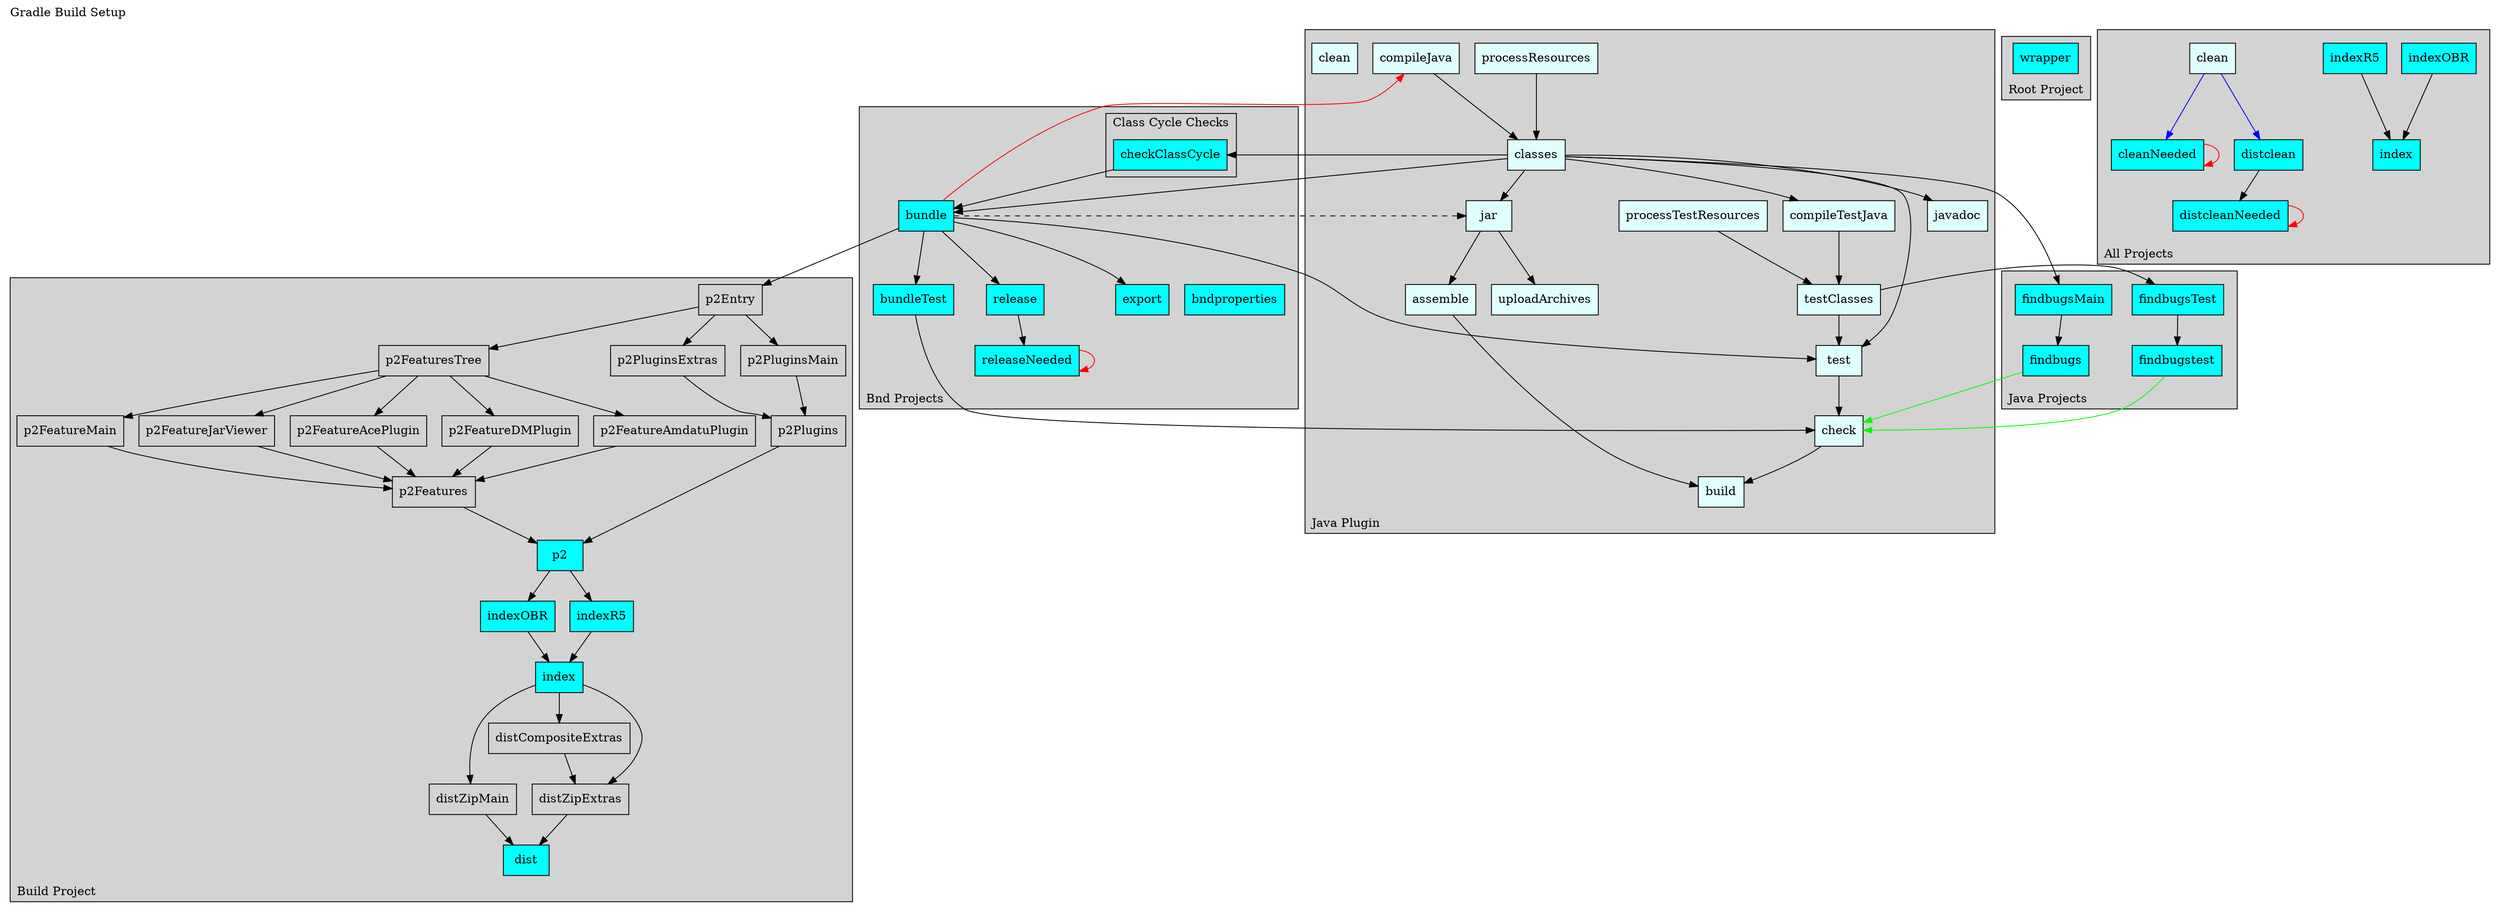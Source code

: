 digraph GradleSetup {
  label="Gradle Build Setup"
  labelloc=t
  labeljust=l

  subgraph cluster1 {
    label="Java Plugin";
    labelloc=b
    labeljust=l
    style=filled;
    fillcolor=lightgrey;
    color=black;

    subgraph cluster11 {
      label="";
      style=invis;
      compileJava          [shape=box, style=filled, fillcolor=lightcyan, label="compileJava"         ]
      processResources     [shape=box, style=filled, fillcolor=lightcyan, label="processResources"    ]
      classes              [shape=box, style=filled, fillcolor=lightcyan, label="classes"             ]
      jar                  [shape=box, style=filled, fillcolor=lightcyan, label="jar"                 ]
    }

    subgraph cluster12 {
      label="";
      style=invis;
      compileTestJava      [shape=box, style=filled, fillcolor=lightcyan, label="compileTestJava"     ]
      processTestResources [shape=box, style=filled, fillcolor=lightcyan, label="processTestResources"]
      testClasses          [shape=box, style=filled, fillcolor=lightcyan, label="testClasses"         ]
      test                 [shape=box, style=filled, fillcolor=lightcyan, label="test"                ]
      check                [shape=box, style=filled, fillcolor=lightcyan, label="check"               ]
    }

    subgraph cluster13 {
      label="";
      style=invis;
      uploadArchives       [shape=box, style=filled, fillcolor=lightcyan, label="uploadArchives"      ]
      assemble             [shape=box, style=filled, fillcolor=lightcyan, label="assemble"            ]
    }

    build                  [shape=box, style=filled, fillcolor=lightcyan, label="build"               ]
    javadoc                [shape=box, style=filled, fillcolor=lightcyan, label="javadoc"             ]
    cleanJava              [shape=box, style=filled, fillcolor=lightcyan, label="clean"               ]

    compileJava            -> classes
    processResources       -> classes
    classes                -> javadoc
    classes                -> test
    classes                -> compileTestJava
    classes                -> jar
    compileTestJava        -> testClasses
    processTestResources   -> testClasses
    jar                    -> uploadArchives
    jar                    -> assemble
    testClasses            -> test
    assemble               -> build
    test                   -> check
    check                  -> build
  }


  subgraph cluster2 {
    label="Bnd Projects";
    labelloc=b
    labeljust=l
    style=filled;
    fillcolor=lightgrey;
    color=black;

    subgraph cluster21 {
      label="";
      style=invis;
      bundle               [shape=box, style=filled, fillcolor=cyan     , label="bundle"              ]
      bundleTest           [shape=box, style=filled, fillcolor=cyan     , label="bundleTest"          ]
    }

    subgraph cluster22 {
      label="";
      style=invis;
      release              [shape=box, style=filled, fillcolor=cyan     , label="release"             ]
      releaseNeeded        [shape=box, style=filled, fillcolor=cyan     , label="releaseNeeded"       ]
    }

    subgraph cluster23 {
      label="";
      style=invis;
      bndproperties        [shape=box, style=filled, fillcolor=cyan     , label="bndproperties"       ]
      export               [shape=box, style=filled, fillcolor=cyan     , label="export"              ]
    }

  subgraph cluster100 {
    label="Class Cycle Checks";
    labelloc=t
    labeljust=l
    style=filled;
    fillcolor=lightgrey;
    color=black;

    checkClassCycle        [shape=box, style=filled, fillcolor=cyan     , label="checkClassCycle"     ]

    classes                -> checkClassCycle
    checkClassCycle        -> bundle
  }

    classes                -> bundle
    bundle                 -> compileJava        [color=red   ]
    bundle                 -> jar                [style=dashed]
    bundle                 -> bundleTest
    bundle                 -> test
    bundle                 -> release
    bundle                 -> export
    bundleTest             -> check
    release                -> releaseNeeded
    releaseNeeded          -> releaseNeeded      [color=red   ]
  }


  subgraph cluster3 {
    label="Root Project";
    labelloc=b
    labeljust=l
    style=filled;
    fillcolor=lightgrey;
    color=black;

    wrapper                [shape=box, style=filled, fillcolor=cyan     , label="wrapper"             ]
  }


  subgraph cluster4 {
    label="Java Projects";
    labelloc=b
    labeljust=l
    style=filled;
    fillcolor=lightgrey;
    color=black;

    subgraph cluster41 {
      label="";
      style=invis;
      findbugstest         [shape=box, style=filled, fillcolor=cyan     , label="findbugstest"        ]
      findbugsTest         [shape=box, style=filled, fillcolor=cyan     , label="findbugsTest"        ]
    }

    subgraph cluster42 {
      label="";
      style=invis;
      findbugs             [shape=box, style=filled, fillcolor=cyan     , label="findbugs"            ]
      findbugsMain         [shape=box, style=filled, fillcolor=cyan     , label="findbugsMain"        ]
    }

    classes                -> findbugsMain
    testClasses            -> findbugsTest
    findbugsMain           -> findbugs
    findbugsTest           -> findbugstest
    findbugs               -> check              [color=green ]
    findbugstest           -> check              [color=green ]
  }


  subgraph cluster5 {
    label="All Projects";
    labelloc=b
    labeljust=l
    style=filled;
    fillcolor=lightgrey;
    color=black;

    subgraph cluster21 {
      label="";
      style=invis;
      indexOBR             [shape=box, style=filled, fillcolor=cyan     , label="indexOBR"            ]
      indexR5              [shape=box, style=filled, fillcolor=cyan     , label="indexR5"             ]
      index                [shape=box, style=filled, fillcolor=cyan     , label="index"               ]
    }

    subgraph cluster22 {
      label="";
      style=invis;
      clean                [shape=box, style=filled, fillcolor=lightcyan, label="clean"               ]
      cleanNeeded          [shape=box, style=filled, fillcolor=cyan     , label="cleanNeeded"         ]
      distclean            [shape=box, style=filled, fillcolor=cyan     , label="distclean"           ]
      distcleanNeeded      [shape=box, style=filled, fillcolor=cyan     , label="distcleanNeeded"     ]
    }

    indexOBR               -> index
    indexR5                -> index

    clean                  -> cleanNeeded        [color=blue  ]
    cleanNeeded            -> cleanNeeded        [color=red   ]
    clean                  -> distclean          [color=blue  ]
    distclean              -> distcleanNeeded
    distcleanNeeded        -> distcleanNeeded    [color=red   ]
  }

  subgraph cluster7 {
    label="Build Project";
    labelloc=b
    labeljust=l
    style=filled;
    fillcolor=lightgrey;
    color=black;

    p2Entry                [shape=box, style=filled , fillcolor=none     , label="p2Entry"              ]

    p2FeaturesTree         [shape=box, style=filled, fillcolor=none      , label="p2FeaturesTree"       ]
    p2FeatureMain          [shape=box, style=filled, fillcolor=none      , label="p2FeatureMain"        ]
    p2FeatureJarViewer     [shape=box, style=filled, fillcolor=none      , label="p2FeatureJarViewer"   ]
    p2FeatureAcePlugin     [shape=box, style=filled, fillcolor=none      , label="p2FeatureAcePlugin"   ]
    p2FeatureDMPlugin      [shape=box, style=filled, fillcolor=none      , label="p2FeatureDMPlugin"    ]
    p2FeatureAmdatuPlugin  [shape=box, style=filled, fillcolor=none      , label="p2FeatureAmdatuPlugin"]
    p2Features             [shape=box, style=filled, fillcolor=none      , label="p2Features"           ]

    p2PluginsMain          [shape=box, style=filled, fillcolor=none      , label="p2PluginsMain"        ]
    p2PluginsExtras        [shape=box, style=filled, fillcolor=none      , label="p2PluginsExtras"      ]
    p2Plugins              [shape=box, style=filled, fillcolor=none      , label="p2Plugins"            ]

    p2                     [shape=box, style=filled, fillcolor=cyan      , label="p2"                   ]

    indexOBRBuild          [shape=box, style=filled, fillcolor=cyan      , label="indexOBR"             ]
    indexR5Build           [shape=box, style=filled, fillcolor=cyan      , label="indexR5"              ]
    indexBuild             [shape=box, style=filled, fillcolor=cyan      , label="index"                ]

    distZipMain            [shape=box, style=filled, fillcolor=none      , label="distZipMain"          ]
    distCompositeExtras    [shape=box, style=filled, fillcolor=none      , label="distCompositeExtras"  ]
    distZipExtras          [shape=box, style=filled, fillcolor=none      , label="distZipExtras"        ]
    dist                   [shape=box, style=filled, fillcolor=cyan      , label="dist"                 ]

    bundle                 -> p2Entry

    p2Entry                -> p2FeaturesTree
    p2FeaturesTree         -> p2FeatureMain
    p2FeaturesTree         -> p2FeatureJarViewer
    p2FeaturesTree         -> p2FeatureAcePlugin
    p2FeaturesTree         -> p2FeatureDMPlugin
    p2FeaturesTree         -> p2FeatureAmdatuPlugin
    p2FeatureMain          -> p2Features
    p2FeatureJarViewer     -> p2Features
    p2FeatureAcePlugin     -> p2Features
    p2FeatureDMPlugin      -> p2Features
    p2FeatureAmdatuPlugin  -> p2Features

    p2Entry                -> p2PluginsMain
    p2Entry                -> p2PluginsExtras
    p2PluginsMain          -> p2Plugins
    p2PluginsExtras        -> p2Plugins

    p2Features             -> p2
    p2Plugins              -> p2

    p2                     -> indexOBRBuild
    p2                     -> indexR5Build
    indexOBRBuild          -> indexBuild
    indexR5Build           -> indexBuild

    indexBuild             -> distZipMain
    indexBuild             -> distCompositeExtras
    indexBuild             -> distZipExtras
    distCompositeExtras    -> distZipExtras
    distZipMain            -> dist
    distZipExtras          -> dist
  }
}
